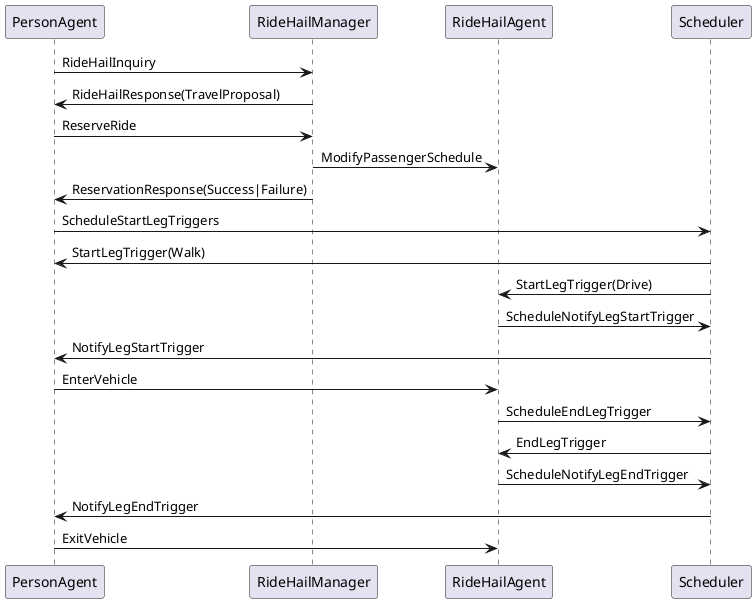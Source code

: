 @startuml
PersonAgent -> RideHailManager: RideHailInquiry
RideHailManager -> PersonAgent: RideHailResponse(TravelProposal)
PersonAgent -> RideHailManager: ReserveRide
RideHailManager -> RideHailAgent: ModifyPassengerSchedule
RideHailManager -> PersonAgent: ReservationResponse(Success|Failure)
PersonAgent -> Scheduler: ScheduleStartLegTriggers
Scheduler -> PersonAgent: StartLegTrigger(Walk)
Scheduler -> RideHailAgent: StartLegTrigger(Drive)
RideHailAgent -> Scheduler: ScheduleNotifyLegStartTrigger
Scheduler -> PersonAgent: NotifyLegStartTrigger
PersonAgent -> RideHailAgent: EnterVehicle
RideHailAgent -> Scheduler: ScheduleEndLegTrigger
Scheduler -> RideHailAgent: EndLegTrigger
RideHailAgent -> Scheduler: ScheduleNotifyLegEndTrigger
Scheduler -> PersonAgent: NotifyLegEndTrigger
PersonAgent -> RideHailAgent: ExitVehicle
@enduml